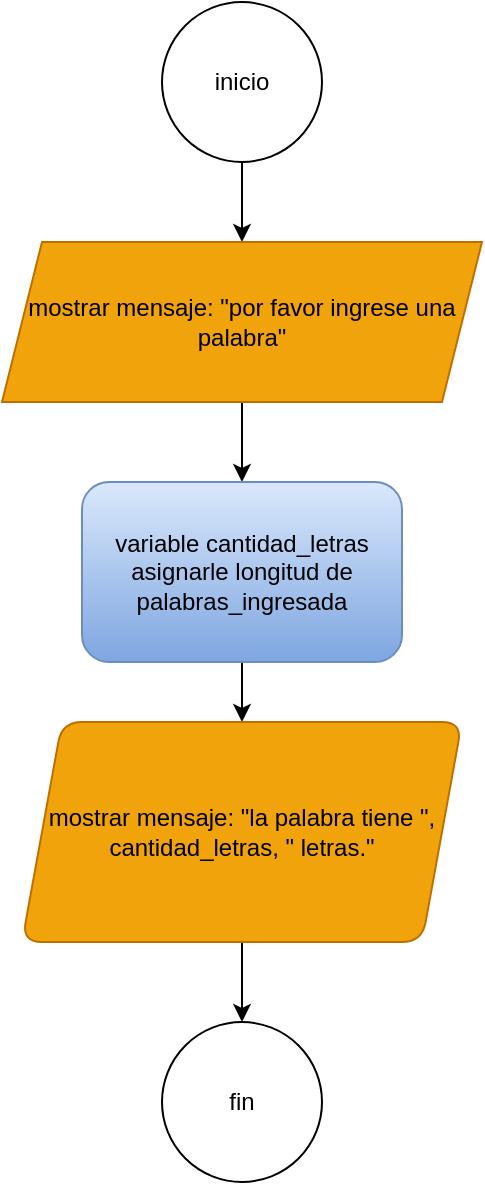 <mxfile version="26.2.12">
  <diagram id="C5RBs43oDa-KdzZeNtuy" name="Page-1">
    <mxGraphModel dx="275" dy="527" grid="1" gridSize="10" guides="1" tooltips="1" connect="1" arrows="1" fold="1" page="1" pageScale="1" pageWidth="827" pageHeight="1169" math="0" shadow="0">
      <root>
        <mxCell id="WIyWlLk6GJQsqaUBKTNV-0" />
        <mxCell id="WIyWlLk6GJQsqaUBKTNV-1" parent="WIyWlLk6GJQsqaUBKTNV-0" />
        <mxCell id="KsDQxOze2smv7fGofb1H-2" value="" style="edgeStyle=orthogonalEdgeStyle;rounded=0;orthogonalLoop=1;jettySize=auto;html=1;" edge="1" parent="WIyWlLk6GJQsqaUBKTNV-1" source="KsDQxOze2smv7fGofb1H-0" target="KsDQxOze2smv7fGofb1H-1">
          <mxGeometry relative="1" as="geometry" />
        </mxCell>
        <mxCell id="KsDQxOze2smv7fGofb1H-0" value="inicio" style="ellipse;whiteSpace=wrap;html=1;aspect=fixed;" vertex="1" parent="WIyWlLk6GJQsqaUBKTNV-1">
          <mxGeometry x="220" y="60" width="80" height="80" as="geometry" />
        </mxCell>
        <mxCell id="KsDQxOze2smv7fGofb1H-4" value="" style="edgeStyle=orthogonalEdgeStyle;rounded=0;orthogonalLoop=1;jettySize=auto;html=1;" edge="1" parent="WIyWlLk6GJQsqaUBKTNV-1" source="KsDQxOze2smv7fGofb1H-1" target="KsDQxOze2smv7fGofb1H-3">
          <mxGeometry relative="1" as="geometry" />
        </mxCell>
        <mxCell id="KsDQxOze2smv7fGofb1H-1" value="mostrar mensaje: &quot;por favor ingrese una palabra&quot;" style="shape=parallelogram;perimeter=parallelogramPerimeter;whiteSpace=wrap;html=1;fixedSize=1;fillColor=#f0a30a;fontColor=#000000;strokeColor=#BD7000;" vertex="1" parent="WIyWlLk6GJQsqaUBKTNV-1">
          <mxGeometry x="140" y="180" width="240" height="80" as="geometry" />
        </mxCell>
        <mxCell id="KsDQxOze2smv7fGofb1H-6" value="" style="edgeStyle=orthogonalEdgeStyle;rounded=0;orthogonalLoop=1;jettySize=auto;html=1;" edge="1" parent="WIyWlLk6GJQsqaUBKTNV-1" source="KsDQxOze2smv7fGofb1H-3" target="KsDQxOze2smv7fGofb1H-5">
          <mxGeometry relative="1" as="geometry" />
        </mxCell>
        <mxCell id="KsDQxOze2smv7fGofb1H-3" value="variable cantidad_letras asignarle longitud de palabras_ingresada" style="rounded=1;whiteSpace=wrap;html=1;fillColor=#dae8fc;gradientColor=#7ea6e0;strokeColor=#6c8ebf;" vertex="1" parent="WIyWlLk6GJQsqaUBKTNV-1">
          <mxGeometry x="180" y="300" width="160" height="90" as="geometry" />
        </mxCell>
        <mxCell id="KsDQxOze2smv7fGofb1H-8" value="" style="edgeStyle=orthogonalEdgeStyle;rounded=0;orthogonalLoop=1;jettySize=auto;html=1;" edge="1" parent="WIyWlLk6GJQsqaUBKTNV-1" source="KsDQxOze2smv7fGofb1H-5" target="KsDQxOze2smv7fGofb1H-7">
          <mxGeometry relative="1" as="geometry" />
        </mxCell>
        <mxCell id="KsDQxOze2smv7fGofb1H-5" value="mostrar mensaje: &quot;la palabra tiene &quot;, cantidad_letras, &quot; letras.&quot;" style="shape=parallelogram;perimeter=parallelogramPerimeter;whiteSpace=wrap;html=1;fixedSize=1;rounded=1;fillColor=#f0a30a;fontColor=#000000;strokeColor=#BD7000;" vertex="1" parent="WIyWlLk6GJQsqaUBKTNV-1">
          <mxGeometry x="150" y="420" width="220" height="110" as="geometry" />
        </mxCell>
        <mxCell id="KsDQxOze2smv7fGofb1H-7" value="fin" style="ellipse;whiteSpace=wrap;html=1;rounded=1;" vertex="1" parent="WIyWlLk6GJQsqaUBKTNV-1">
          <mxGeometry x="220" y="570" width="80" height="80" as="geometry" />
        </mxCell>
      </root>
    </mxGraphModel>
  </diagram>
</mxfile>
